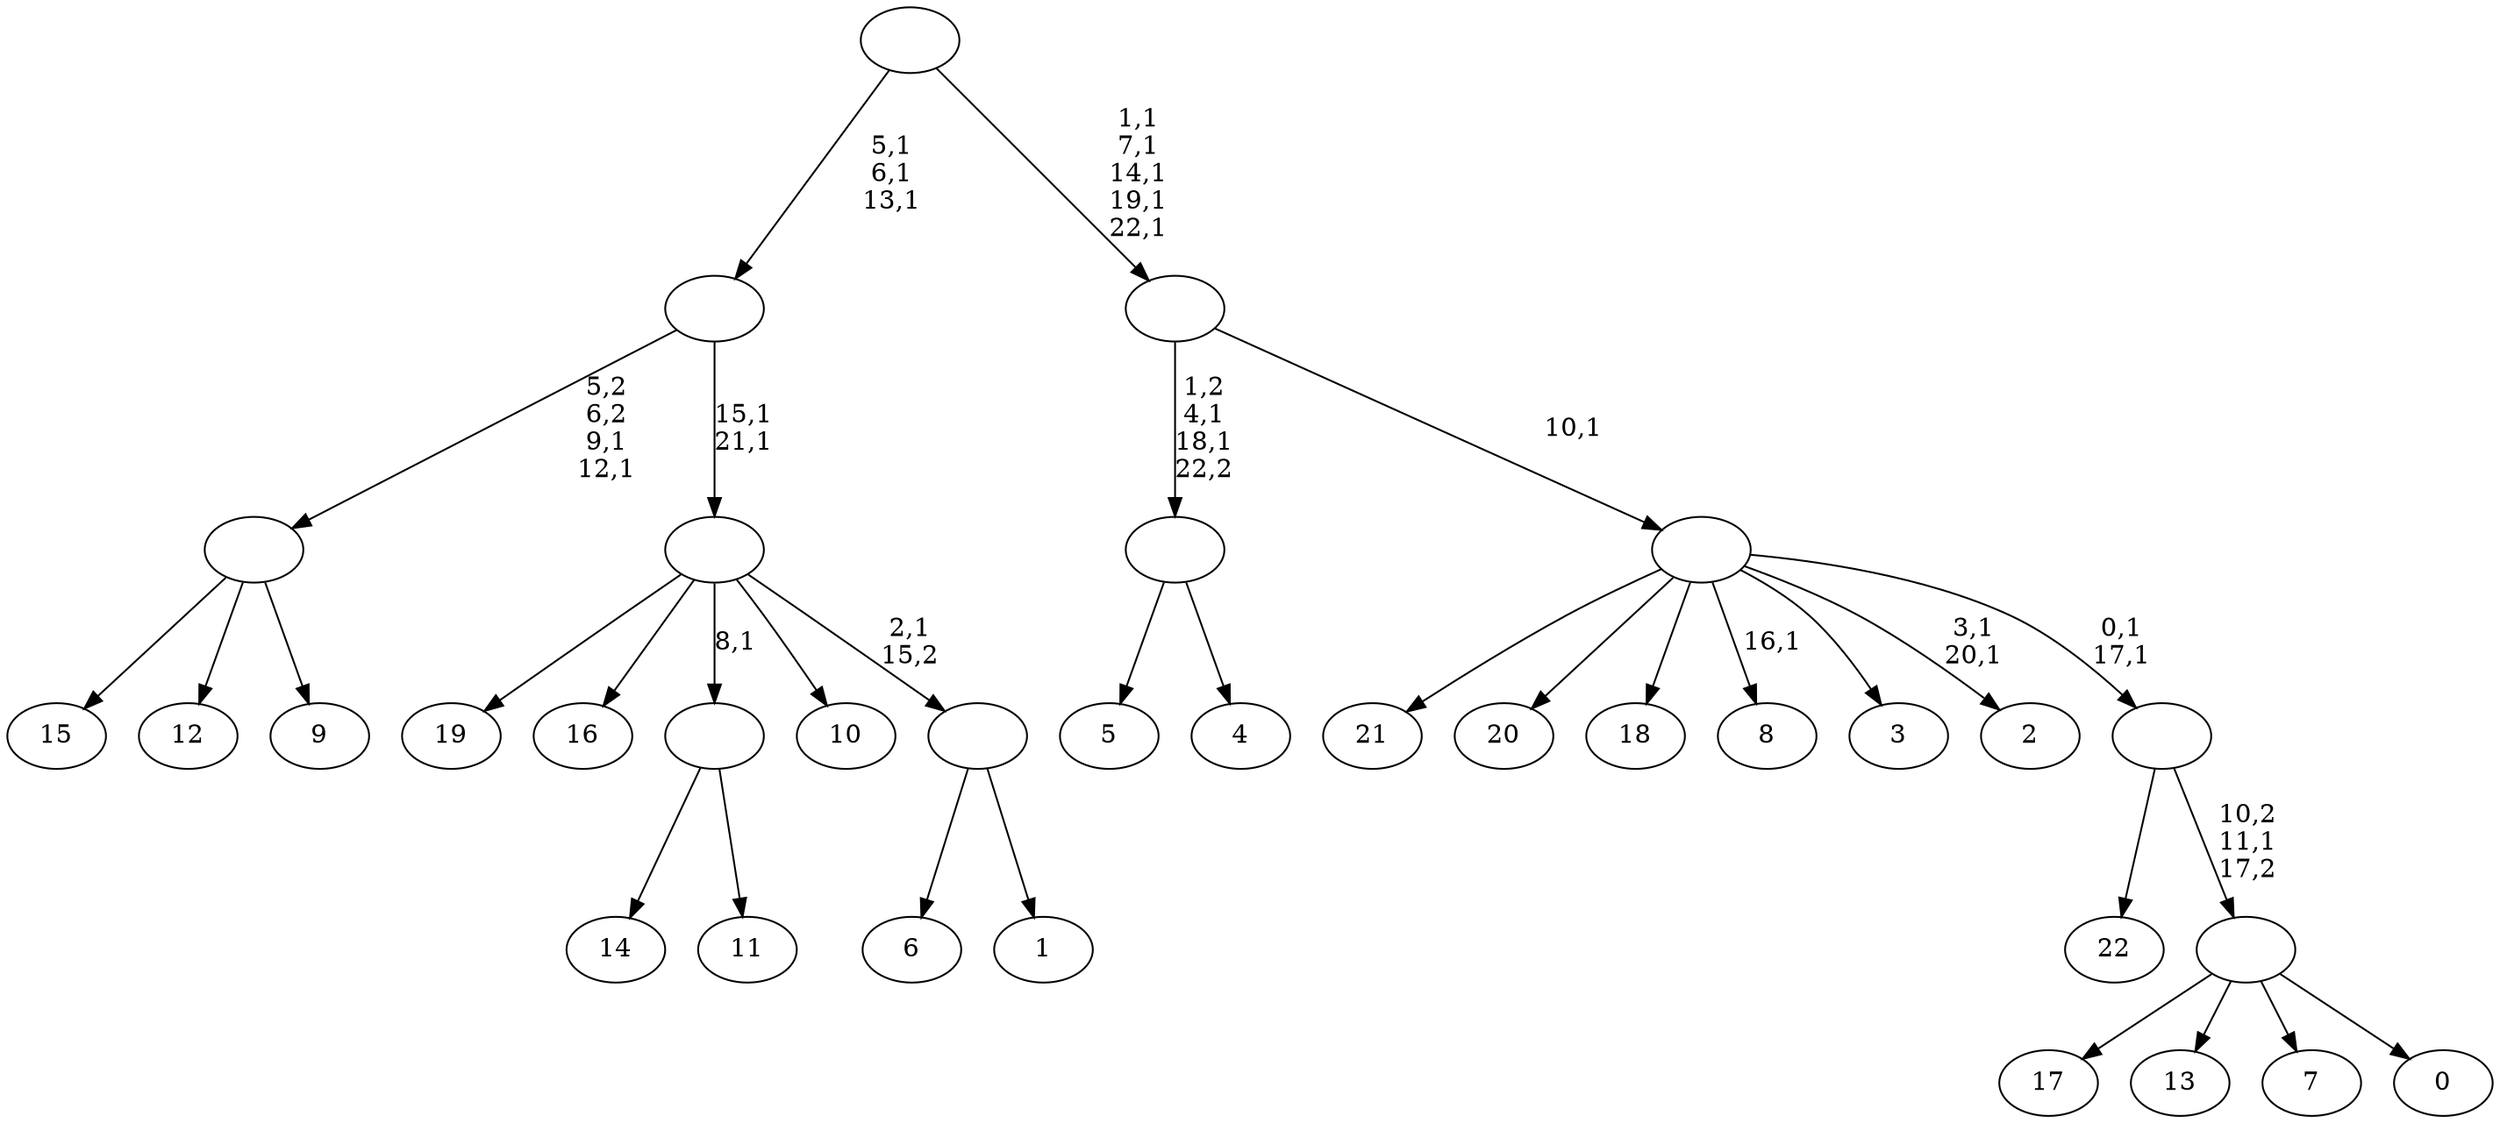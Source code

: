 digraph T {
	46 [label="22"]
	45 [label="21"]
	44 [label="20"]
	43 [label="19"]
	42 [label="18"]
	41 [label="17"]
	40 [label="16"]
	39 [label="15"]
	38 [label="14"]
	37 [label="13"]
	36 [label="12"]
	35 [label="11"]
	34 [label=""]
	33 [label="10"]
	32 [label="9"]
	31 [label=""]
	29 [label="8"]
	27 [label="7"]
	26 [label="6"]
	25 [label="5"]
	24 [label="4"]
	23 [label=""]
	21 [label="3"]
	20 [label="2"]
	17 [label="1"]
	16 [label=""]
	15 [label=""]
	13 [label=""]
	10 [label="0"]
	9 [label=""]
	8 [label=""]
	6 [label=""]
	5 [label=""]
	0 [label=""]
	34 -> 38 [label=""]
	34 -> 35 [label=""]
	31 -> 39 [label=""]
	31 -> 36 [label=""]
	31 -> 32 [label=""]
	23 -> 25 [label=""]
	23 -> 24 [label=""]
	16 -> 26 [label=""]
	16 -> 17 [label=""]
	15 -> 43 [label=""]
	15 -> 40 [label=""]
	15 -> 34 [label="8,1"]
	15 -> 33 [label=""]
	15 -> 16 [label="2,1\n15,2"]
	13 -> 15 [label="15,1\n21,1"]
	13 -> 31 [label="5,2\n6,2\n9,1\n12,1"]
	9 -> 41 [label=""]
	9 -> 37 [label=""]
	9 -> 27 [label=""]
	9 -> 10 [label=""]
	8 -> 46 [label=""]
	8 -> 9 [label="10,2\n11,1\n17,2"]
	6 -> 8 [label="0,1\n17,1"]
	6 -> 20 [label="3,1\n20,1"]
	6 -> 29 [label="16,1"]
	6 -> 45 [label=""]
	6 -> 44 [label=""]
	6 -> 42 [label=""]
	6 -> 21 [label=""]
	5 -> 23 [label="1,2\n4,1\n18,1\n22,2"]
	5 -> 6 [label="10,1"]
	0 -> 5 [label="1,1\n7,1\n14,1\n19,1\n22,1"]
	0 -> 13 [label="5,1\n6,1\n13,1"]
}
